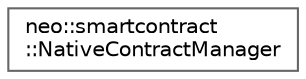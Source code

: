digraph "Graphical Class Hierarchy"
{
 // LATEX_PDF_SIZE
  bgcolor="transparent";
  edge [fontname=Helvetica,fontsize=10,labelfontname=Helvetica,labelfontsize=10];
  node [fontname=Helvetica,fontsize=10,shape=box,height=0.2,width=0.4];
  rankdir="LR";
  Node0 [id="Node000000",label="neo::smartcontract\l::NativeContractManager",height=0.2,width=0.4,color="grey40", fillcolor="white", style="filled",URL="$classneo_1_1smartcontract_1_1_native_contract_manager.html",tooltip="Represents a native contract manager."];
}
